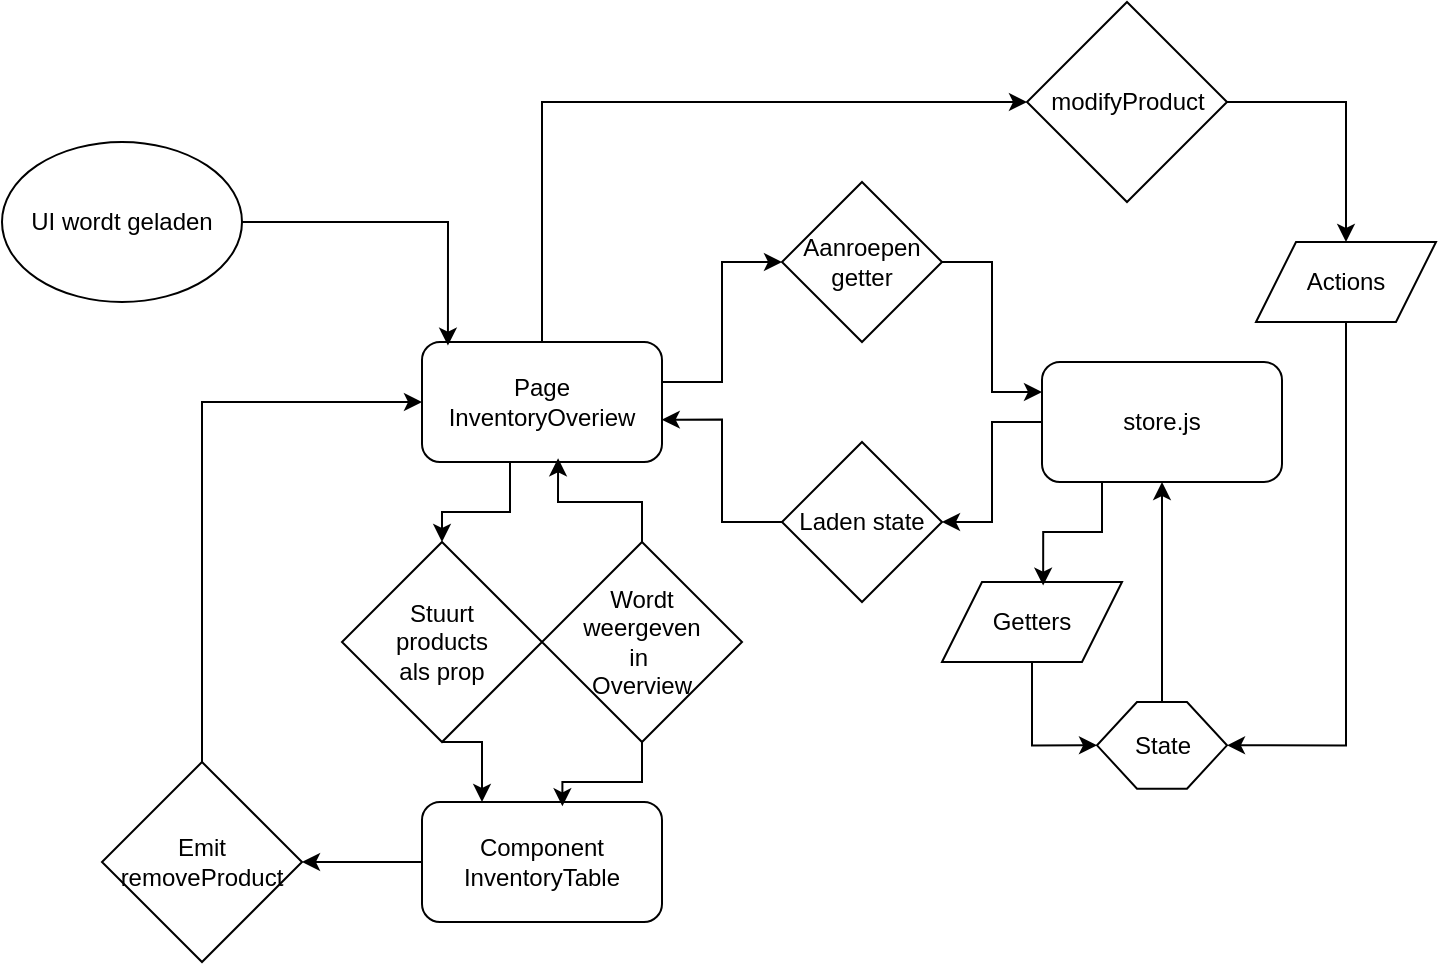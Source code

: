 <mxfile version="26.0.14">
  <diagram id="C5RBs43oDa-KdzZeNtuy" name="Page-1">
    <mxGraphModel dx="1147" dy="1788" grid="1" gridSize="10" guides="1" tooltips="1" connect="1" arrows="1" fold="1" page="1" pageScale="1" pageWidth="827" pageHeight="1169" math="0" shadow="0">
      <root>
        <mxCell id="WIyWlLk6GJQsqaUBKTNV-0" />
        <mxCell id="WIyWlLk6GJQsqaUBKTNV-1" parent="WIyWlLk6GJQsqaUBKTNV-0" />
        <mxCell id="zz6qhQmxQ_GjmpG9YqfM-0" value="UI wordt geladen" style="ellipse;whiteSpace=wrap;html=1;" vertex="1" parent="WIyWlLk6GJQsqaUBKTNV-1">
          <mxGeometry x="110" y="60" width="120" height="80" as="geometry" />
        </mxCell>
        <mxCell id="zz6qhQmxQ_GjmpG9YqfM-16" style="edgeStyle=orthogonalEdgeStyle;rounded=0;orthogonalLoop=1;jettySize=auto;html=1;entryX=0.5;entryY=0;entryDx=0;entryDy=0;" edge="1" parent="WIyWlLk6GJQsqaUBKTNV-1" source="zz6qhQmxQ_GjmpG9YqfM-1" target="zz6qhQmxQ_GjmpG9YqfM-15">
          <mxGeometry relative="1" as="geometry">
            <Array as="points">
              <mxPoint x="364" y="245" />
              <mxPoint x="330" y="245" />
            </Array>
          </mxGeometry>
        </mxCell>
        <mxCell id="zz6qhQmxQ_GjmpG9YqfM-76" style="edgeStyle=orthogonalEdgeStyle;rounded=0;orthogonalLoop=1;jettySize=auto;html=1;exitX=0.5;exitY=0;exitDx=0;exitDy=0;entryX=0;entryY=0.5;entryDx=0;entryDy=0;" edge="1" parent="WIyWlLk6GJQsqaUBKTNV-1" source="zz6qhQmxQ_GjmpG9YqfM-1" target="zz6qhQmxQ_GjmpG9YqfM-25">
          <mxGeometry relative="1" as="geometry" />
        </mxCell>
        <mxCell id="zz6qhQmxQ_GjmpG9YqfM-1" value="&lt;div&gt;Page&lt;/div&gt;&lt;div&gt;InventoryOveriew&lt;/div&gt;" style="rounded=1;whiteSpace=wrap;html=1;" vertex="1" parent="WIyWlLk6GJQsqaUBKTNV-1">
          <mxGeometry x="320" y="160" width="120" height="60" as="geometry" />
        </mxCell>
        <mxCell id="zz6qhQmxQ_GjmpG9YqfM-23" style="edgeStyle=orthogonalEdgeStyle;rounded=0;orthogonalLoop=1;jettySize=auto;html=1;exitX=0;exitY=0.5;exitDx=0;exitDy=0;entryX=1;entryY=0.5;entryDx=0;entryDy=0;" edge="1" parent="WIyWlLk6GJQsqaUBKTNV-1" source="zz6qhQmxQ_GjmpG9YqfM-2" target="zz6qhQmxQ_GjmpG9YqfM-21">
          <mxGeometry relative="1" as="geometry" />
        </mxCell>
        <mxCell id="zz6qhQmxQ_GjmpG9YqfM-2" value="&lt;div&gt;Component&lt;/div&gt;&lt;div&gt;InventoryTable&lt;/div&gt;" style="rounded=1;whiteSpace=wrap;html=1;" vertex="1" parent="WIyWlLk6GJQsqaUBKTNV-1">
          <mxGeometry x="320" y="390" width="120" height="60" as="geometry" />
        </mxCell>
        <mxCell id="zz6qhQmxQ_GjmpG9YqfM-9" style="edgeStyle=orthogonalEdgeStyle;rounded=0;orthogonalLoop=1;jettySize=auto;html=1;exitX=0;exitY=0.5;exitDx=0;exitDy=0;entryX=1;entryY=0.5;entryDx=0;entryDy=0;" edge="1" parent="WIyWlLk6GJQsqaUBKTNV-1" source="zz6qhQmxQ_GjmpG9YqfM-3" target="zz6qhQmxQ_GjmpG9YqfM-5">
          <mxGeometry relative="1" as="geometry" />
        </mxCell>
        <mxCell id="zz6qhQmxQ_GjmpG9YqfM-3" value="&lt;div&gt;store.js&lt;/div&gt;" style="rounded=1;whiteSpace=wrap;html=1;" vertex="1" parent="WIyWlLk6GJQsqaUBKTNV-1">
          <mxGeometry x="630" y="170" width="120" height="60" as="geometry" />
        </mxCell>
        <mxCell id="zz6qhQmxQ_GjmpG9YqfM-7" style="edgeStyle=orthogonalEdgeStyle;rounded=0;orthogonalLoop=1;jettySize=auto;html=1;exitX=1;exitY=0.5;exitDx=0;exitDy=0;entryX=0;entryY=0.25;entryDx=0;entryDy=0;" edge="1" parent="WIyWlLk6GJQsqaUBKTNV-1" source="zz6qhQmxQ_GjmpG9YqfM-4" target="zz6qhQmxQ_GjmpG9YqfM-3">
          <mxGeometry relative="1" as="geometry" />
        </mxCell>
        <mxCell id="zz6qhQmxQ_GjmpG9YqfM-4" value="&lt;div&gt;Aanroepen&lt;/div&gt;&lt;div&gt;getter&lt;/div&gt;" style="rhombus;whiteSpace=wrap;html=1;" vertex="1" parent="WIyWlLk6GJQsqaUBKTNV-1">
          <mxGeometry x="500" y="80" width="80" height="80" as="geometry" />
        </mxCell>
        <mxCell id="zz6qhQmxQ_GjmpG9YqfM-5" value="Laden state" style="rhombus;whiteSpace=wrap;html=1;" vertex="1" parent="WIyWlLk6GJQsqaUBKTNV-1">
          <mxGeometry x="500" y="210" width="80" height="80" as="geometry" />
        </mxCell>
        <mxCell id="zz6qhQmxQ_GjmpG9YqfM-11" style="edgeStyle=orthogonalEdgeStyle;rounded=0;orthogonalLoop=1;jettySize=auto;html=1;exitX=1;exitY=0.333;exitDx=0;exitDy=0;entryX=0;entryY=0.5;entryDx=0;entryDy=0;exitPerimeter=0;" edge="1" parent="WIyWlLk6GJQsqaUBKTNV-1" source="zz6qhQmxQ_GjmpG9YqfM-1" target="zz6qhQmxQ_GjmpG9YqfM-4">
          <mxGeometry relative="1" as="geometry" />
        </mxCell>
        <mxCell id="zz6qhQmxQ_GjmpG9YqfM-14" style="edgeStyle=orthogonalEdgeStyle;rounded=0;orthogonalLoop=1;jettySize=auto;html=1;exitX=0;exitY=0.5;exitDx=0;exitDy=0;entryX=0.999;entryY=0.647;entryDx=0;entryDy=0;entryPerimeter=0;" edge="1" parent="WIyWlLk6GJQsqaUBKTNV-1" source="zz6qhQmxQ_GjmpG9YqfM-5" target="zz6qhQmxQ_GjmpG9YqfM-1">
          <mxGeometry relative="1" as="geometry" />
        </mxCell>
        <mxCell id="zz6qhQmxQ_GjmpG9YqfM-17" style="edgeStyle=orthogonalEdgeStyle;rounded=0;orthogonalLoop=1;jettySize=auto;html=1;exitX=0.5;exitY=1;exitDx=0;exitDy=0;entryX=0.25;entryY=0;entryDx=0;entryDy=0;" edge="1" parent="WIyWlLk6GJQsqaUBKTNV-1" source="zz6qhQmxQ_GjmpG9YqfM-15" target="zz6qhQmxQ_GjmpG9YqfM-2">
          <mxGeometry relative="1" as="geometry" />
        </mxCell>
        <mxCell id="zz6qhQmxQ_GjmpG9YqfM-15" value="&lt;div&gt;Stuurt&lt;/div&gt;&lt;div&gt;products&lt;/div&gt;&lt;div&gt;als prop&lt;/div&gt;" style="rhombus;whiteSpace=wrap;html=1;" vertex="1" parent="WIyWlLk6GJQsqaUBKTNV-1">
          <mxGeometry x="280" y="260" width="100" height="100" as="geometry" />
        </mxCell>
        <mxCell id="zz6qhQmxQ_GjmpG9YqfM-18" value="&lt;div&gt;Wordt &lt;br&gt;&lt;/div&gt;&lt;div&gt;weergeven&lt;/div&gt;&lt;div&gt;in&amp;nbsp;&lt;/div&gt;&lt;div&gt;Overview&lt;/div&gt;" style="rhombus;whiteSpace=wrap;html=1;" vertex="1" parent="WIyWlLk6GJQsqaUBKTNV-1">
          <mxGeometry x="380" y="260" width="100" height="100" as="geometry" />
        </mxCell>
        <mxCell id="zz6qhQmxQ_GjmpG9YqfM-19" style="edgeStyle=orthogonalEdgeStyle;rounded=0;orthogonalLoop=1;jettySize=auto;html=1;exitX=0.5;exitY=0;exitDx=0;exitDy=0;entryX=0.567;entryY=0.969;entryDx=0;entryDy=0;entryPerimeter=0;" edge="1" parent="WIyWlLk6GJQsqaUBKTNV-1" source="zz6qhQmxQ_GjmpG9YqfM-18" target="zz6qhQmxQ_GjmpG9YqfM-1">
          <mxGeometry relative="1" as="geometry" />
        </mxCell>
        <mxCell id="zz6qhQmxQ_GjmpG9YqfM-20" style="edgeStyle=orthogonalEdgeStyle;rounded=0;orthogonalLoop=1;jettySize=auto;html=1;exitX=0.5;exitY=1;exitDx=0;exitDy=0;entryX=0.585;entryY=0.036;entryDx=0;entryDy=0;entryPerimeter=0;" edge="1" parent="WIyWlLk6GJQsqaUBKTNV-1" source="zz6qhQmxQ_GjmpG9YqfM-18" target="zz6qhQmxQ_GjmpG9YqfM-2">
          <mxGeometry relative="1" as="geometry" />
        </mxCell>
        <mxCell id="zz6qhQmxQ_GjmpG9YqfM-24" style="edgeStyle=orthogonalEdgeStyle;rounded=0;orthogonalLoop=1;jettySize=auto;html=1;exitX=0.5;exitY=0;exitDx=0;exitDy=0;entryX=0;entryY=0.5;entryDx=0;entryDy=0;" edge="1" parent="WIyWlLk6GJQsqaUBKTNV-1" source="zz6qhQmxQ_GjmpG9YqfM-21" target="zz6qhQmxQ_GjmpG9YqfM-1">
          <mxGeometry relative="1" as="geometry" />
        </mxCell>
        <mxCell id="zz6qhQmxQ_GjmpG9YqfM-21" value="&lt;div&gt;Emit&lt;/div&gt;&lt;div&gt;removeProduct&lt;/div&gt;" style="rhombus;whiteSpace=wrap;html=1;" vertex="1" parent="WIyWlLk6GJQsqaUBKTNV-1">
          <mxGeometry x="160" y="370" width="100" height="100" as="geometry" />
        </mxCell>
        <mxCell id="zz6qhQmxQ_GjmpG9YqfM-77" style="edgeStyle=orthogonalEdgeStyle;rounded=0;orthogonalLoop=1;jettySize=auto;html=1;exitX=1;exitY=0.5;exitDx=0;exitDy=0;entryX=0.5;entryY=0;entryDx=0;entryDy=0;" edge="1" parent="WIyWlLk6GJQsqaUBKTNV-1" source="zz6qhQmxQ_GjmpG9YqfM-25" target="zz6qhQmxQ_GjmpG9YqfM-29">
          <mxGeometry relative="1" as="geometry" />
        </mxCell>
        <mxCell id="zz6qhQmxQ_GjmpG9YqfM-25" value="&lt;div&gt;modifyProduct&lt;/div&gt;" style="rhombus;whiteSpace=wrap;html=1;" vertex="1" parent="WIyWlLk6GJQsqaUBKTNV-1">
          <mxGeometry x="622.5" y="-10" width="100" height="100" as="geometry" />
        </mxCell>
        <mxCell id="zz6qhQmxQ_GjmpG9YqfM-56" style="edgeStyle=orthogonalEdgeStyle;rounded=0;orthogonalLoop=1;jettySize=auto;html=1;exitX=0.5;exitY=1;exitDx=0;exitDy=0;entryX=0;entryY=0.5;entryDx=0;entryDy=0;" edge="1" parent="WIyWlLk6GJQsqaUBKTNV-1" source="zz6qhQmxQ_GjmpG9YqfM-28" target="zz6qhQmxQ_GjmpG9YqfM-30">
          <mxGeometry relative="1" as="geometry" />
        </mxCell>
        <mxCell id="zz6qhQmxQ_GjmpG9YqfM-28" value="Getters" style="shape=parallelogram;perimeter=parallelogramPerimeter;whiteSpace=wrap;html=1;fixedSize=1;" vertex="1" parent="WIyWlLk6GJQsqaUBKTNV-1">
          <mxGeometry x="580" y="280" width="90" height="40" as="geometry" />
        </mxCell>
        <mxCell id="zz6qhQmxQ_GjmpG9YqfM-57" style="edgeStyle=orthogonalEdgeStyle;rounded=0;orthogonalLoop=1;jettySize=auto;html=1;exitX=0.5;exitY=1;exitDx=0;exitDy=0;entryX=1;entryY=0.5;entryDx=0;entryDy=0;" edge="1" parent="WIyWlLk6GJQsqaUBKTNV-1" source="zz6qhQmxQ_GjmpG9YqfM-29" target="zz6qhQmxQ_GjmpG9YqfM-30">
          <mxGeometry relative="1" as="geometry" />
        </mxCell>
        <mxCell id="zz6qhQmxQ_GjmpG9YqfM-29" value="Actions" style="shape=parallelogram;perimeter=parallelogramPerimeter;whiteSpace=wrap;html=1;fixedSize=1;" vertex="1" parent="WIyWlLk6GJQsqaUBKTNV-1">
          <mxGeometry x="737" y="110" width="90" height="40" as="geometry" />
        </mxCell>
        <mxCell id="zz6qhQmxQ_GjmpG9YqfM-52" style="edgeStyle=orthogonalEdgeStyle;rounded=0;orthogonalLoop=1;jettySize=auto;html=1;exitX=0.5;exitY=0;exitDx=0;exitDy=0;entryX=0.5;entryY=1;entryDx=0;entryDy=0;" edge="1" parent="WIyWlLk6GJQsqaUBKTNV-1" source="zz6qhQmxQ_GjmpG9YqfM-30" target="zz6qhQmxQ_GjmpG9YqfM-3">
          <mxGeometry relative="1" as="geometry" />
        </mxCell>
        <mxCell id="zz6qhQmxQ_GjmpG9YqfM-30" value="State" style="shape=hexagon;perimeter=hexagonPerimeter2;whiteSpace=wrap;html=1;fixedSize=1;" vertex="1" parent="WIyWlLk6GJQsqaUBKTNV-1">
          <mxGeometry x="657.5" y="340" width="65" height="43.33" as="geometry" />
        </mxCell>
        <mxCell id="zz6qhQmxQ_GjmpG9YqfM-34" style="edgeStyle=orthogonalEdgeStyle;rounded=0;orthogonalLoop=1;jettySize=auto;html=1;exitX=1;exitY=0.5;exitDx=0;exitDy=0;entryX=0.108;entryY=0.03;entryDx=0;entryDy=0;entryPerimeter=0;" edge="1" parent="WIyWlLk6GJQsqaUBKTNV-1" source="zz6qhQmxQ_GjmpG9YqfM-0" target="zz6qhQmxQ_GjmpG9YqfM-1">
          <mxGeometry relative="1" as="geometry" />
        </mxCell>
        <mxCell id="zz6qhQmxQ_GjmpG9YqfM-55" style="edgeStyle=orthogonalEdgeStyle;rounded=0;orthogonalLoop=1;jettySize=auto;html=1;exitX=0.25;exitY=1;exitDx=0;exitDy=0;entryX=0.562;entryY=0.045;entryDx=0;entryDy=0;entryPerimeter=0;" edge="1" parent="WIyWlLk6GJQsqaUBKTNV-1" source="zz6qhQmxQ_GjmpG9YqfM-3" target="zz6qhQmxQ_GjmpG9YqfM-28">
          <mxGeometry relative="1" as="geometry" />
        </mxCell>
      </root>
    </mxGraphModel>
  </diagram>
</mxfile>
